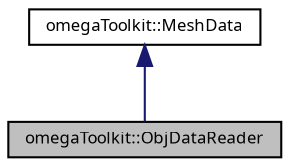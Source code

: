 digraph G
{
  bgcolor="transparent";
  edge [fontname="FreeSans.ttf",fontsize="8",labelfontname="FreeSans.ttf",labelfontsize="8"];
  node [fontname="FreeSans.ttf",fontsize="8",shape=record];
  Node1 [label="omegaToolkit::ObjDataReader",height=0.2,width=0.4,color="black", fillcolor="grey75", style="filled" fontcolor="black"];
  Node2 -> Node1 [dir=back,color="midnightblue",fontsize="8",style="solid",fontname="FreeSans.ttf"];
  Node2 [label="omegaToolkit::MeshData",height=0.2,width=0.4,color="black",URL="$classomega_toolkit_1_1_mesh_data.html",tooltip="Used to store mesh data loaded from a file in a common format, before transfering it to vertex and in..."];
}

